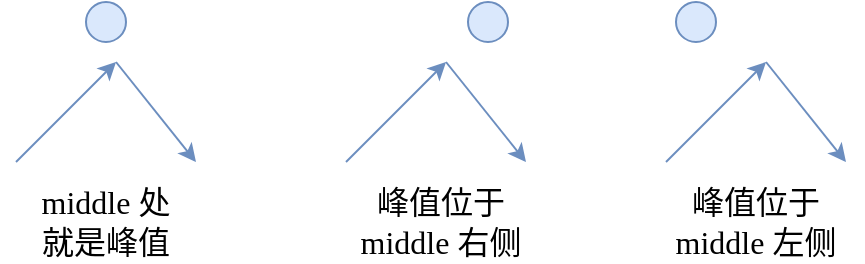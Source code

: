 <mxfile version="24.2.5" type="device">
  <diagram name="Page-1" id="G1rTu0k6ItEiGWNB6e6v">
    <mxGraphModel dx="1420" dy="828" grid="1" gridSize="10" guides="1" tooltips="1" connect="1" arrows="1" fold="1" page="1" pageScale="1" pageWidth="850" pageHeight="1100" math="0" shadow="0">
      <root>
        <mxCell id="0" />
        <mxCell id="1" parent="0" />
        <mxCell id="LS9hl0-vpEe8ApnCXNFo-1" value="" style="ellipse;whiteSpace=wrap;html=1;aspect=fixed;rounded=1;shadow=0;strokeColor=#6c8ebf;strokeWidth=1;fontFamily=Ubuntu;fontSize=16;fontStyle=0;fillColor=#dae8fc;" vertex="1" parent="1">
          <mxGeometry x="270" y="270" width="20" height="20" as="geometry" />
        </mxCell>
        <mxCell id="LS9hl0-vpEe8ApnCXNFo-4" value="" style="group" vertex="1" connectable="0" parent="1">
          <mxGeometry x="235" y="300" width="90" height="50" as="geometry" />
        </mxCell>
        <mxCell id="LS9hl0-vpEe8ApnCXNFo-2" value="" style="endArrow=classic;html=1;rounded=1;shadow=0;strokeColor=#6c8ebf;strokeWidth=1;fontFamily=Ubuntu;fontSize=14;fontStyle=0;fillColor=#dae8fc;" edge="1" parent="LS9hl0-vpEe8ApnCXNFo-4">
          <mxGeometry width="50" height="50" relative="1" as="geometry">
            <mxPoint y="50" as="sourcePoint" />
            <mxPoint x="50" as="targetPoint" />
          </mxGeometry>
        </mxCell>
        <mxCell id="LS9hl0-vpEe8ApnCXNFo-3" value="" style="endArrow=classic;html=1;rounded=1;shadow=0;strokeColor=#6c8ebf;strokeWidth=1;fontFamily=Ubuntu;fontSize=14;fontStyle=0;fillColor=#dae8fc;" edge="1" parent="LS9hl0-vpEe8ApnCXNFo-4">
          <mxGeometry width="50" height="50" relative="1" as="geometry">
            <mxPoint x="50" as="sourcePoint" />
            <mxPoint x="90" y="50" as="targetPoint" />
          </mxGeometry>
        </mxCell>
        <mxCell id="LS9hl0-vpEe8ApnCXNFo-5" value="" style="group" vertex="1" connectable="0" parent="1">
          <mxGeometry x="400" y="300" width="90" height="50" as="geometry" />
        </mxCell>
        <mxCell id="LS9hl0-vpEe8ApnCXNFo-6" value="" style="endArrow=classic;html=1;rounded=1;shadow=0;strokeColor=#6c8ebf;strokeWidth=1;fontFamily=Ubuntu;fontSize=14;fontStyle=0;fillColor=#dae8fc;" edge="1" parent="LS9hl0-vpEe8ApnCXNFo-5">
          <mxGeometry width="50" height="50" relative="1" as="geometry">
            <mxPoint y="50" as="sourcePoint" />
            <mxPoint x="50" as="targetPoint" />
          </mxGeometry>
        </mxCell>
        <mxCell id="LS9hl0-vpEe8ApnCXNFo-7" value="" style="endArrow=classic;html=1;rounded=1;shadow=0;strokeColor=#6c8ebf;strokeWidth=1;fontFamily=Ubuntu;fontSize=14;fontStyle=0;fillColor=#dae8fc;" edge="1" parent="LS9hl0-vpEe8ApnCXNFo-5">
          <mxGeometry width="50" height="50" relative="1" as="geometry">
            <mxPoint x="50" as="sourcePoint" />
            <mxPoint x="90" y="50" as="targetPoint" />
          </mxGeometry>
        </mxCell>
        <mxCell id="LS9hl0-vpEe8ApnCXNFo-11" value="" style="ellipse;whiteSpace=wrap;html=1;aspect=fixed;rounded=1;shadow=0;strokeColor=#6c8ebf;strokeWidth=1;fontFamily=Ubuntu;fontSize=16;fontStyle=0;fillColor=#dae8fc;" vertex="1" parent="1">
          <mxGeometry x="461" y="270" width="20" height="20" as="geometry" />
        </mxCell>
        <mxCell id="LS9hl0-vpEe8ApnCXNFo-12" value="" style="group" vertex="1" connectable="0" parent="1">
          <mxGeometry x="560" y="300" width="90" height="50" as="geometry" />
        </mxCell>
        <mxCell id="LS9hl0-vpEe8ApnCXNFo-13" value="" style="endArrow=classic;html=1;rounded=1;shadow=0;strokeColor=#6c8ebf;strokeWidth=1;fontFamily=Ubuntu;fontSize=14;fontStyle=0;fillColor=#dae8fc;" edge="1" parent="LS9hl0-vpEe8ApnCXNFo-12">
          <mxGeometry width="50" height="50" relative="1" as="geometry">
            <mxPoint y="50" as="sourcePoint" />
            <mxPoint x="50" as="targetPoint" />
          </mxGeometry>
        </mxCell>
        <mxCell id="LS9hl0-vpEe8ApnCXNFo-14" value="" style="endArrow=classic;html=1;rounded=1;shadow=0;strokeColor=#6c8ebf;strokeWidth=1;fontFamily=Ubuntu;fontSize=14;fontStyle=0;fillColor=#dae8fc;" edge="1" parent="LS9hl0-vpEe8ApnCXNFo-12">
          <mxGeometry width="50" height="50" relative="1" as="geometry">
            <mxPoint x="50" as="sourcePoint" />
            <mxPoint x="90" y="50" as="targetPoint" />
          </mxGeometry>
        </mxCell>
        <mxCell id="LS9hl0-vpEe8ApnCXNFo-15" value="" style="ellipse;whiteSpace=wrap;html=1;aspect=fixed;rounded=1;shadow=0;strokeColor=#6c8ebf;strokeWidth=1;fontFamily=Ubuntu;fontSize=16;fontStyle=0;fillColor=#dae8fc;" vertex="1" parent="1">
          <mxGeometry x="565" y="270" width="20" height="20" as="geometry" />
        </mxCell>
        <mxCell id="LS9hl0-vpEe8ApnCXNFo-16" value="middle 处就是峰值" style="text;html=1;align=center;verticalAlign=middle;whiteSpace=wrap;rounded=0;fontFamily=Ubuntu;fontSize=16;fontStyle=0;" vertex="1" parent="1">
          <mxGeometry x="240" y="360" width="80" height="40" as="geometry" />
        </mxCell>
        <mxCell id="LS9hl0-vpEe8ApnCXNFo-17" value="峰值位于 middle 右侧" style="text;html=1;align=center;verticalAlign=middle;whiteSpace=wrap;rounded=0;fontFamily=Ubuntu;fontSize=16;fontStyle=0;" vertex="1" parent="1">
          <mxGeometry x="400" y="360" width="95" height="40" as="geometry" />
        </mxCell>
        <mxCell id="LS9hl0-vpEe8ApnCXNFo-18" value="峰值位于 middle 左侧" style="text;html=1;align=center;verticalAlign=middle;whiteSpace=wrap;rounded=0;fontFamily=Ubuntu;fontSize=16;fontStyle=0;" vertex="1" parent="1">
          <mxGeometry x="560" y="360" width="90" height="40" as="geometry" />
        </mxCell>
      </root>
    </mxGraphModel>
  </diagram>
</mxfile>
